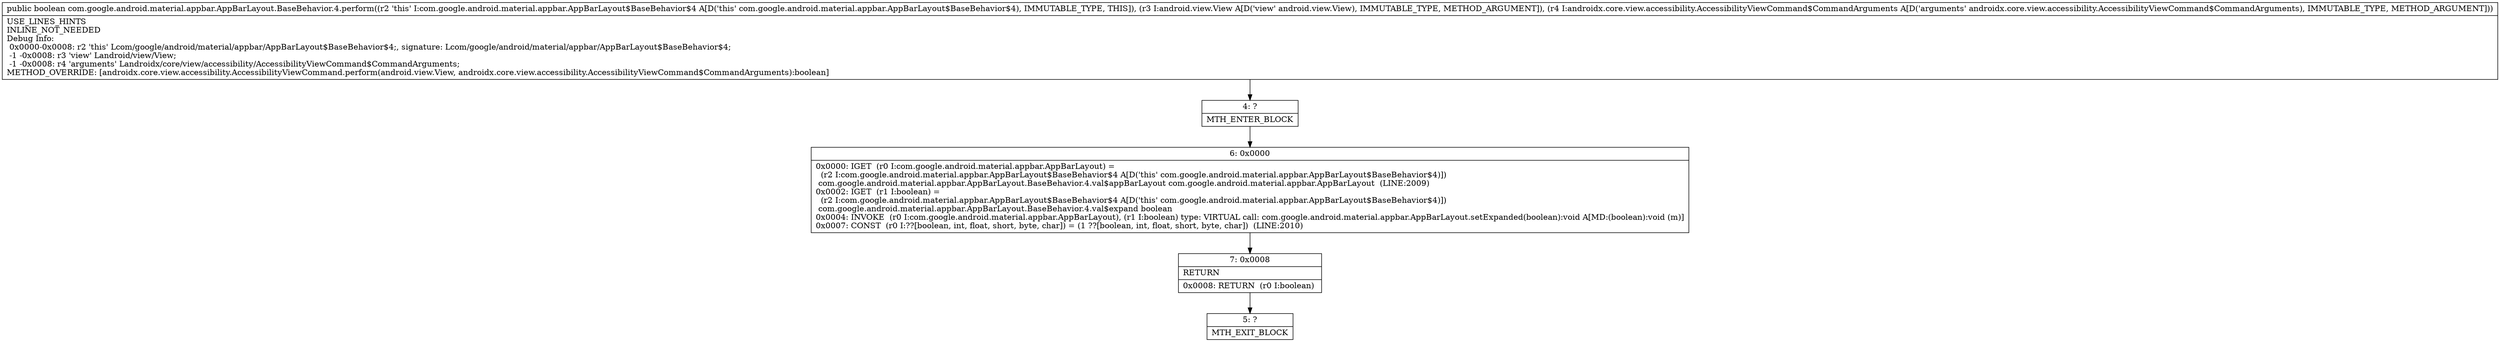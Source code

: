 digraph "CFG forcom.google.android.material.appbar.AppBarLayout.BaseBehavior.4.perform(Landroid\/view\/View;Landroidx\/core\/view\/accessibility\/AccessibilityViewCommand$CommandArguments;)Z" {
Node_4 [shape=record,label="{4\:\ ?|MTH_ENTER_BLOCK\l}"];
Node_6 [shape=record,label="{6\:\ 0x0000|0x0000: IGET  (r0 I:com.google.android.material.appbar.AppBarLayout) = \l  (r2 I:com.google.android.material.appbar.AppBarLayout$BaseBehavior$4 A[D('this' com.google.android.material.appbar.AppBarLayout$BaseBehavior$4)])\l com.google.android.material.appbar.AppBarLayout.BaseBehavior.4.val$appBarLayout com.google.android.material.appbar.AppBarLayout  (LINE:2009)\l0x0002: IGET  (r1 I:boolean) = \l  (r2 I:com.google.android.material.appbar.AppBarLayout$BaseBehavior$4 A[D('this' com.google.android.material.appbar.AppBarLayout$BaseBehavior$4)])\l com.google.android.material.appbar.AppBarLayout.BaseBehavior.4.val$expand boolean \l0x0004: INVOKE  (r0 I:com.google.android.material.appbar.AppBarLayout), (r1 I:boolean) type: VIRTUAL call: com.google.android.material.appbar.AppBarLayout.setExpanded(boolean):void A[MD:(boolean):void (m)]\l0x0007: CONST  (r0 I:??[boolean, int, float, short, byte, char]) = (1 ??[boolean, int, float, short, byte, char])  (LINE:2010)\l}"];
Node_7 [shape=record,label="{7\:\ 0x0008|RETURN\l|0x0008: RETURN  (r0 I:boolean) \l}"];
Node_5 [shape=record,label="{5\:\ ?|MTH_EXIT_BLOCK\l}"];
MethodNode[shape=record,label="{public boolean com.google.android.material.appbar.AppBarLayout.BaseBehavior.4.perform((r2 'this' I:com.google.android.material.appbar.AppBarLayout$BaseBehavior$4 A[D('this' com.google.android.material.appbar.AppBarLayout$BaseBehavior$4), IMMUTABLE_TYPE, THIS]), (r3 I:android.view.View A[D('view' android.view.View), IMMUTABLE_TYPE, METHOD_ARGUMENT]), (r4 I:androidx.core.view.accessibility.AccessibilityViewCommand$CommandArguments A[D('arguments' androidx.core.view.accessibility.AccessibilityViewCommand$CommandArguments), IMMUTABLE_TYPE, METHOD_ARGUMENT]))  | USE_LINES_HINTS\lINLINE_NOT_NEEDED\lDebug Info:\l  0x0000\-0x0008: r2 'this' Lcom\/google\/android\/material\/appbar\/AppBarLayout$BaseBehavior$4;, signature: Lcom\/google\/android\/material\/appbar\/AppBarLayout$BaseBehavior$4;\l  \-1 \-0x0008: r3 'view' Landroid\/view\/View;\l  \-1 \-0x0008: r4 'arguments' Landroidx\/core\/view\/accessibility\/AccessibilityViewCommand$CommandArguments;\lMETHOD_OVERRIDE: [androidx.core.view.accessibility.AccessibilityViewCommand.perform(android.view.View, androidx.core.view.accessibility.AccessibilityViewCommand$CommandArguments):boolean]\l}"];
MethodNode -> Node_4;Node_4 -> Node_6;
Node_6 -> Node_7;
Node_7 -> Node_5;
}

